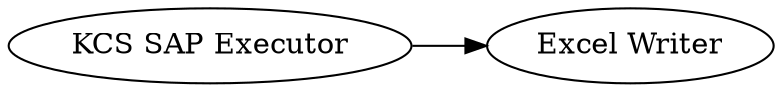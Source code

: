 digraph {
	"-7111562743989656603_2" [label="Excel Writer"]
	"-7111562743989656603_1" [label="KCS SAP Executor"]
	"-7111562743989656603_1" -> "-7111562743989656603_2"
	rankdir=LR
}
